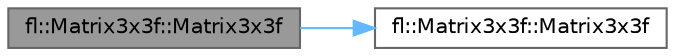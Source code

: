 digraph "fl::Matrix3x3f::Matrix3x3f"
{
 // INTERACTIVE_SVG=YES
 // LATEX_PDF_SIZE
  bgcolor="transparent";
  edge [fontname=Helvetica,fontsize=10,labelfontname=Helvetica,labelfontsize=10];
  node [fontname=Helvetica,fontsize=10,shape=box,height=0.2,width=0.4];
  rankdir="LR";
  Node1 [id="Node000001",label="fl::Matrix3x3f::Matrix3x3f",height=0.2,width=0.4,color="gray40", fillcolor="grey60", style="filled", fontcolor="black",tooltip=" "];
  Node1 -> Node2 [id="edge1_Node000001_Node000002",color="steelblue1",style="solid",tooltip=" "];
  Node2 [id="Node000002",label="fl::Matrix3x3f::Matrix3x3f",height=0.2,width=0.4,color="grey40", fillcolor="white", style="filled",URL="$d3/d54/structfl_1_1_matrix3x3f_ab7c5a2d3561b4eb0517a8353a69a23d8.html#ab7c5a2d3561b4eb0517a8353a69a23d8",tooltip=" "];
}
